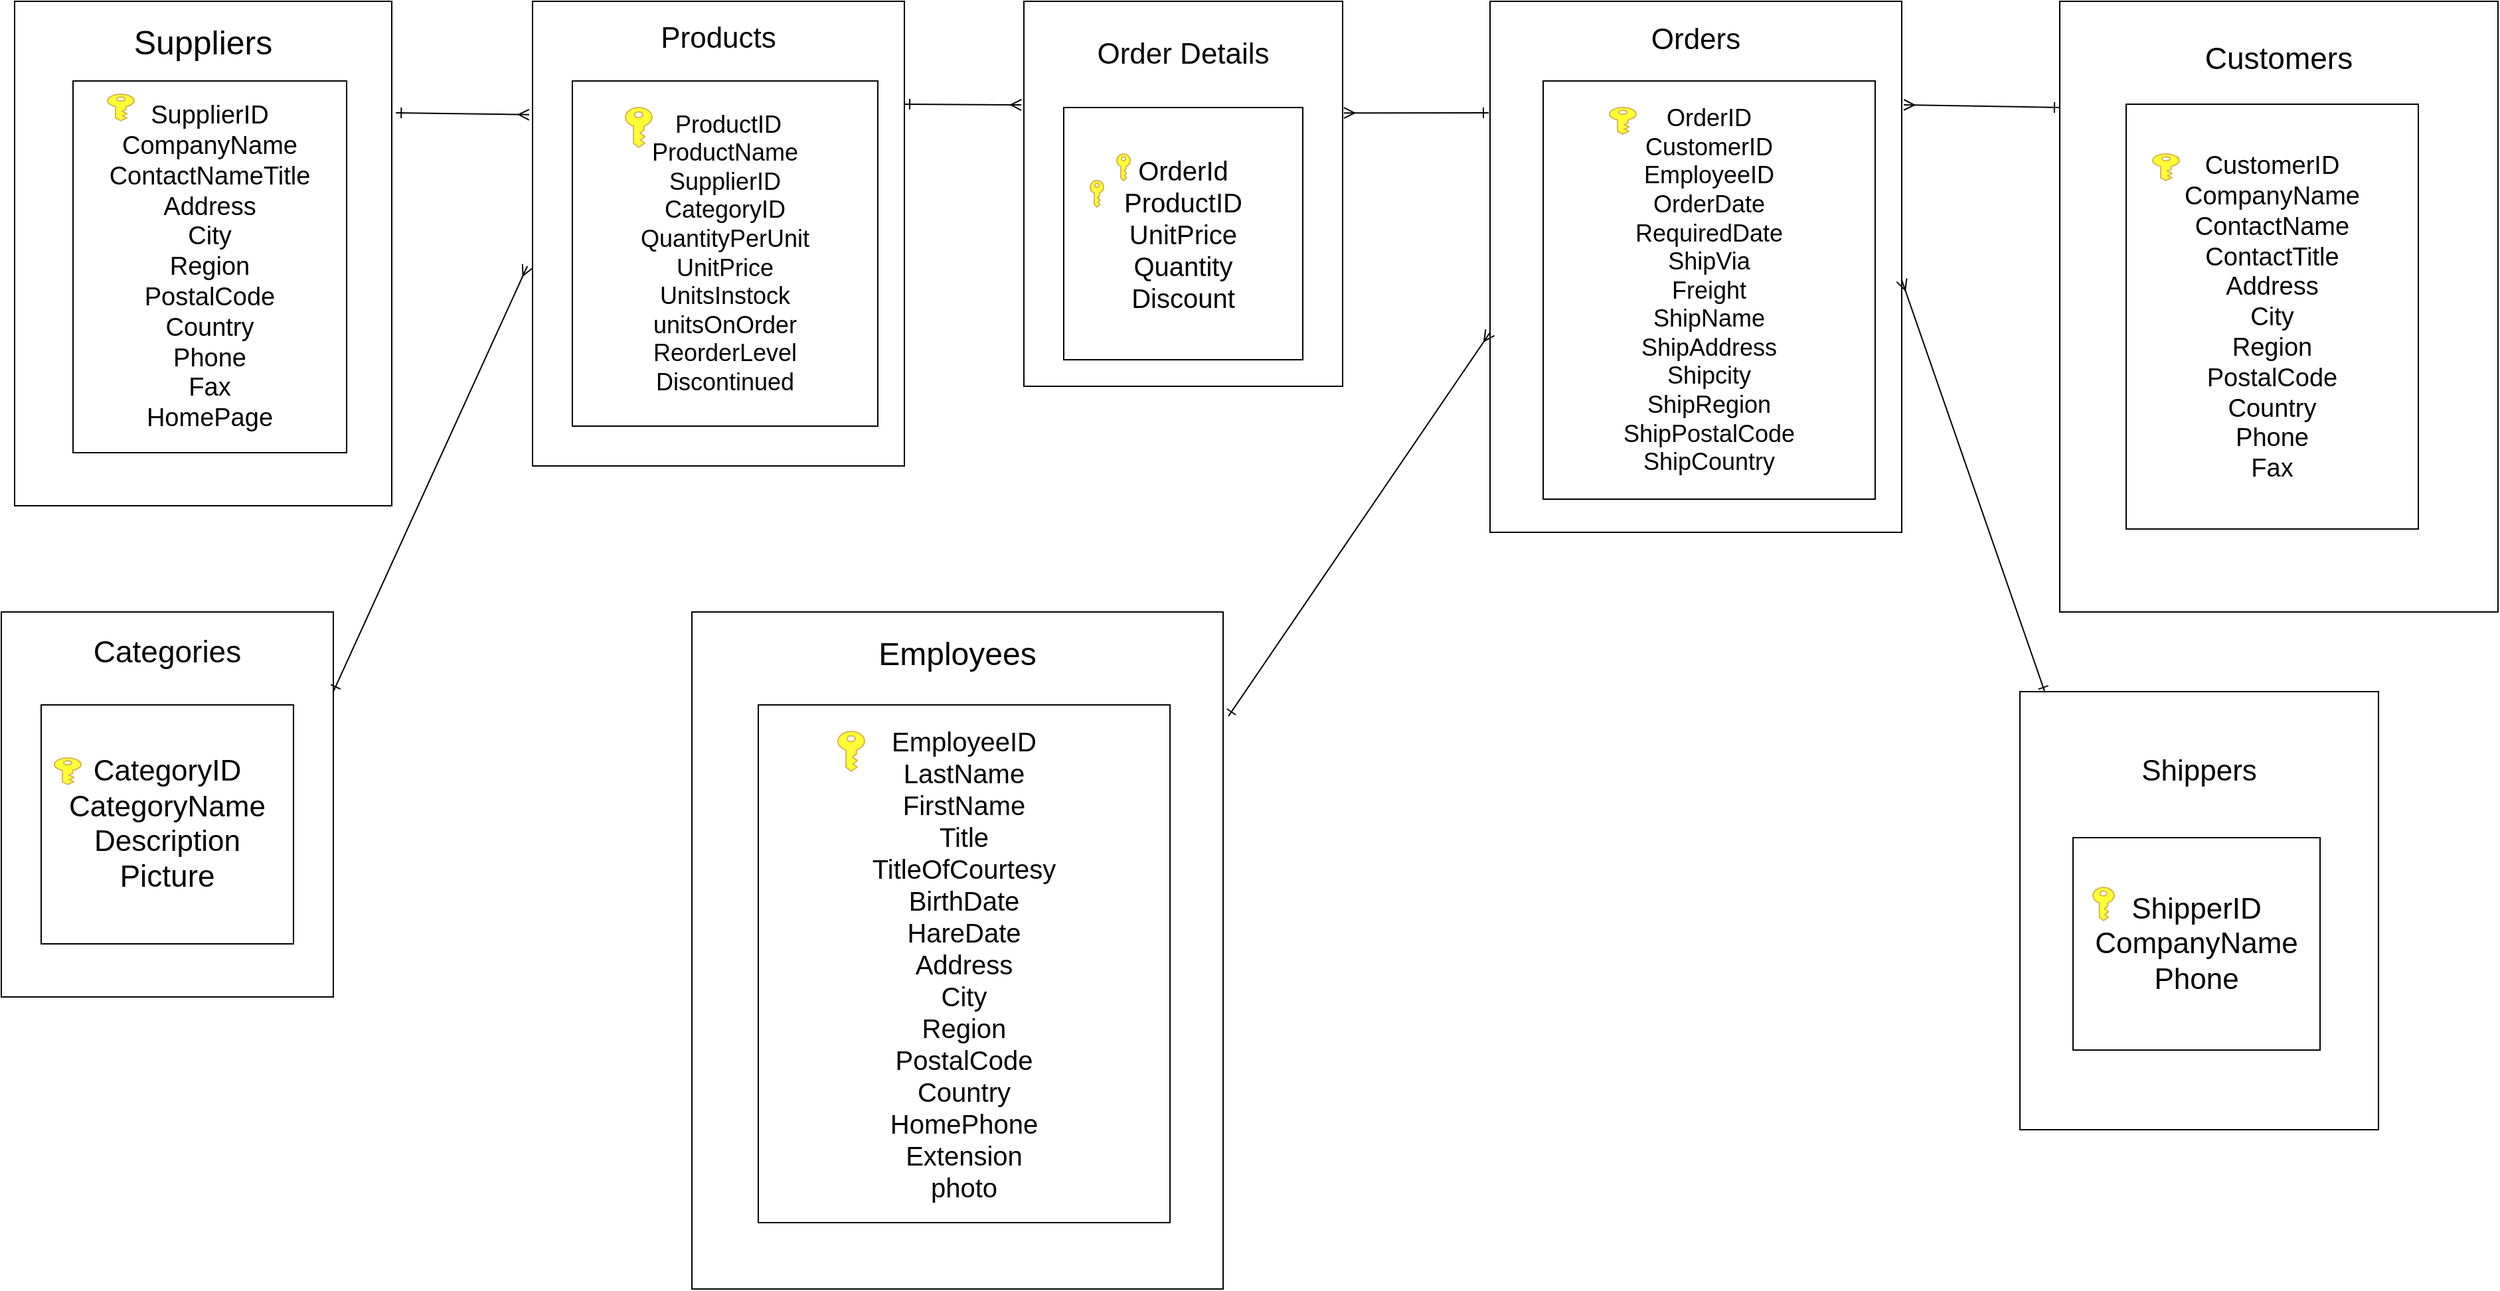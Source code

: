 <mxfile version="14.4.3" type="github">
  <diagram id="C5RBs43oDa-KdzZeNtuy" name="Page-1">
    <mxGraphModel dx="1552" dy="1932" grid="1" gridSize="10" guides="1" tooltips="1" connect="1" arrows="1" fold="1" page="1" pageScale="1" pageWidth="827" pageHeight="1169" math="0" shadow="0">
      <root>
        <mxCell id="WIyWlLk6GJQsqaUBKTNV-0" />
        <mxCell id="WIyWlLk6GJQsqaUBKTNV-1" parent="WIyWlLk6GJQsqaUBKTNV-0" />
        <mxCell id="t3ygeQTU_5rc4qZ34IZP-57" value="" style="shape=table;html=1;whiteSpace=wrap;startSize=0;container=1;collapsible=0;childLayout=tableLayout;" parent="WIyWlLk6GJQsqaUBKTNV-1" vertex="1">
          <mxGeometry x="1670" y="-910" width="330" height="460" as="geometry" />
        </mxCell>
        <mxCell id="t3ygeQTU_5rc4qZ34IZP-58" value="" style="shape=partialRectangle;html=1;whiteSpace=wrap;collapsible=0;dropTarget=0;pointerEvents=0;fillColor=none;top=0;left=0;bottom=0;right=0;points=[[0,0.5],[1,0.5]];portConstraint=eastwest;" parent="t3ygeQTU_5rc4qZ34IZP-57" vertex="1">
          <mxGeometry width="330" height="460" as="geometry" />
        </mxCell>
        <mxCell id="t3ygeQTU_5rc4qZ34IZP-59" value="&lt;font&gt;&lt;font&gt;&lt;font style=&quot;font-size: 23px&quot;&gt;Customers&lt;br&gt;&lt;/font&gt;&lt;br&gt;&lt;br&gt;&lt;br&gt;&lt;br&gt;&lt;br&gt;&lt;br&gt;&lt;br&gt;&lt;br&gt;&lt;br&gt;&lt;br&gt;&lt;/font&gt;&lt;br&gt;&lt;br&gt;&lt;br&gt;&lt;br&gt;&lt;br&gt;&lt;br&gt;&lt;br&gt;&lt;br&gt;&lt;br&gt;&lt;br&gt;&lt;br&gt;&lt;br&gt;&lt;br&gt;&lt;br&gt;&lt;br&gt;&lt;br&gt;&lt;/font&gt;" style="shape=partialRectangle;html=1;whiteSpace=wrap;connectable=0;overflow=hidden;fillColor=none;top=0;left=0;bottom=0;right=0;" parent="t3ygeQTU_5rc4qZ34IZP-58" vertex="1">
          <mxGeometry width="330" height="460" as="geometry" />
        </mxCell>
        <mxCell id="t3ygeQTU_5rc4qZ34IZP-51" value="" style="shape=table;html=1;whiteSpace=wrap;startSize=0;container=1;collapsible=0;childLayout=tableLayout;" parent="WIyWlLk6GJQsqaUBKTNV-1" vertex="1">
          <mxGeometry x="890" y="-910" width="240" height="290" as="geometry" />
        </mxCell>
        <mxCell id="t3ygeQTU_5rc4qZ34IZP-52" value="" style="shape=partialRectangle;html=1;whiteSpace=wrap;collapsible=0;dropTarget=0;pointerEvents=0;fillColor=none;top=0;left=0;bottom=0;right=0;points=[[0,0.5],[1,0.5]];portConstraint=eastwest;" parent="t3ygeQTU_5rc4qZ34IZP-51" vertex="1">
          <mxGeometry width="240" height="290" as="geometry" />
        </mxCell>
        <mxCell id="t3ygeQTU_5rc4qZ34IZP-53" value="&lt;font style=&quot;font-size: 22px&quot;&gt;Order Details&lt;br&gt;&lt;br&gt;&lt;br&gt;&lt;br&gt;&lt;br&gt;&lt;br&gt;&lt;br&gt;&lt;br&gt;&lt;br&gt;&lt;/font&gt;" style="shape=partialRectangle;html=1;whiteSpace=wrap;connectable=0;overflow=hidden;fillColor=none;top=0;left=0;bottom=0;right=0;" parent="t3ygeQTU_5rc4qZ34IZP-52" vertex="1">
          <mxGeometry width="240" height="290" as="geometry" />
        </mxCell>
        <mxCell id="t3ygeQTU_5rc4qZ34IZP-42" value="" style="shape=table;html=1;whiteSpace=wrap;startSize=0;container=1;collapsible=0;childLayout=tableLayout;" parent="WIyWlLk6GJQsqaUBKTNV-1" vertex="1">
          <mxGeometry x="130" y="-910" width="284" height="380" as="geometry" />
        </mxCell>
        <mxCell id="t3ygeQTU_5rc4qZ34IZP-43" value="" style="shape=partialRectangle;html=1;whiteSpace=wrap;collapsible=0;dropTarget=0;pointerEvents=0;fillColor=none;top=0;left=0;bottom=0;right=0;points=[[0,0.5],[1,0.5]];portConstraint=eastwest;" parent="t3ygeQTU_5rc4qZ34IZP-42" vertex="1">
          <mxGeometry width="284" height="380" as="geometry" />
        </mxCell>
        <mxCell id="t3ygeQTU_5rc4qZ34IZP-44" value="&lt;font style=&quot;font-size: 25px&quot;&gt;Suppliers&lt;br&gt;&lt;br&gt;&lt;br&gt;&lt;/font&gt;&lt;br&gt;&lt;br&gt;&lt;br&gt;&lt;br&gt;&lt;br&gt;&lt;br&gt;&lt;br&gt;&lt;br&gt;&lt;br&gt;&lt;br&gt;&lt;br&gt;&lt;br&gt;&lt;br&gt;&lt;br&gt;&lt;br&gt;&lt;br&gt;&lt;br&gt;&lt;br&gt;" style="shape=partialRectangle;html=1;whiteSpace=wrap;connectable=0;overflow=hidden;fillColor=none;top=0;left=0;bottom=0;right=0;" parent="t3ygeQTU_5rc4qZ34IZP-43" vertex="1">
          <mxGeometry width="284" height="380" as="geometry" />
        </mxCell>
        <mxCell id="t3ygeQTU_5rc4qZ34IZP-39" value="" style="shape=table;html=1;whiteSpace=wrap;startSize=0;container=1;collapsible=0;childLayout=tableLayout;" parent="WIyWlLk6GJQsqaUBKTNV-1" vertex="1">
          <mxGeometry x="1241" y="-910" width="310" height="400" as="geometry" />
        </mxCell>
        <mxCell id="t3ygeQTU_5rc4qZ34IZP-40" value="" style="shape=partialRectangle;html=1;whiteSpace=wrap;collapsible=0;dropTarget=0;pointerEvents=0;fillColor=none;top=0;left=0;bottom=0;right=0;points=[[0,0.5],[1,0.5]];portConstraint=eastwest;" parent="t3ygeQTU_5rc4qZ34IZP-39" vertex="1">
          <mxGeometry width="310" height="400" as="geometry" />
        </mxCell>
        <mxCell id="t3ygeQTU_5rc4qZ34IZP-41" value="&lt;font style=&quot;font-size: 22px&quot;&gt;Orders&lt;br&gt;&lt;br&gt;&lt;br&gt;&lt;br&gt;&lt;br&gt;&lt;br&gt;&lt;br&gt;&lt;br&gt;&lt;br&gt;&lt;br&gt;&lt;br&gt;&lt;br&gt;&lt;br&gt;&lt;br&gt;&lt;/font&gt;" style="shape=partialRectangle;html=1;whiteSpace=wrap;connectable=0;overflow=hidden;fillColor=none;top=0;left=0;bottom=0;right=0;" parent="t3ygeQTU_5rc4qZ34IZP-40" vertex="1">
          <mxGeometry width="310" height="400" as="geometry" />
        </mxCell>
        <mxCell id="t3ygeQTU_5rc4qZ34IZP-32" value="" style="shape=table;html=1;whiteSpace=wrap;startSize=0;container=1;collapsible=0;childLayout=tableLayout;" parent="WIyWlLk6GJQsqaUBKTNV-1" vertex="1">
          <mxGeometry x="520" y="-910" width="280" height="350" as="geometry" />
        </mxCell>
        <mxCell id="t3ygeQTU_5rc4qZ34IZP-33" value="" style="shape=partialRectangle;html=1;whiteSpace=wrap;collapsible=0;dropTarget=0;pointerEvents=0;fillColor=none;top=0;left=0;bottom=0;right=0;points=[[0,0.5],[1,0.5]];portConstraint=eastwest;" parent="t3ygeQTU_5rc4qZ34IZP-32" vertex="1">
          <mxGeometry width="280" height="350" as="geometry" />
        </mxCell>
        <mxCell id="t3ygeQTU_5rc4qZ34IZP-34" value="&lt;font&gt;&lt;font style=&quot;font-size: 22px&quot;&gt;Products&lt;br&gt;&lt;br&gt;&lt;br&gt;&lt;br&gt;&lt;/font&gt;&lt;br&gt;&lt;br&gt;&lt;br&gt;&lt;br&gt;&lt;br&gt;&lt;br&gt;&lt;br&gt;&lt;br&gt;&lt;br&gt;&lt;br&gt;&lt;br&gt;&lt;br&gt;&lt;br&gt;&lt;br&gt;&lt;br&gt;&lt;/font&gt;" style="shape=partialRectangle;html=1;whiteSpace=wrap;connectable=0;overflow=hidden;fillColor=none;top=0;left=0;bottom=0;right=0;" parent="t3ygeQTU_5rc4qZ34IZP-33" vertex="1">
          <mxGeometry width="280" height="350" as="geometry" />
        </mxCell>
        <mxCell id="t3ygeQTU_5rc4qZ34IZP-22" value="" style="shape=table;html=1;whiteSpace=wrap;startSize=0;container=1;collapsible=0;childLayout=tableLayout;" parent="WIyWlLk6GJQsqaUBKTNV-1" vertex="1">
          <mxGeometry x="174" y="-850" width="206" height="280" as="geometry" />
        </mxCell>
        <mxCell id="t3ygeQTU_5rc4qZ34IZP-25" value="" style="shape=partialRectangle;html=1;whiteSpace=wrap;collapsible=0;dropTarget=0;pointerEvents=0;fillColor=none;top=0;left=0;bottom=0;right=0;points=[[0,0.5],[1,0.5]];portConstraint=eastwest;" parent="t3ygeQTU_5rc4qZ34IZP-22" vertex="1">
          <mxGeometry width="206" height="280" as="geometry" />
        </mxCell>
        <mxCell id="t3ygeQTU_5rc4qZ34IZP-26" value="&lt;font style=&quot;font-size: 19px&quot;&gt;SupplierID&lt;br&gt;CompanyName&lt;br&gt;ContactNameTitle&lt;br&gt;Address&lt;br&gt;City&lt;br&gt;Region&lt;br&gt;PostalCode&lt;br&gt;Country&lt;br&gt;Phone&lt;br&gt;Fax&lt;br&gt;HomePage&lt;/font&gt;" style="shape=partialRectangle;html=1;whiteSpace=wrap;connectable=0;overflow=hidden;fillColor=none;top=0;left=0;bottom=0;right=0;" parent="t3ygeQTU_5rc4qZ34IZP-25" vertex="1">
          <mxGeometry width="206" height="280" as="geometry" />
        </mxCell>
        <mxCell id="t3ygeQTU_5rc4qZ34IZP-1" value="" style="pointerEvents=1;shadow=0;dashed=0;html=1;strokeColor=#d6b656;labelPosition=center;verticalLabelPosition=bottom;verticalAlign=top;outlineConnect=0;align=center;shape=mxgraph.office.security.key_permissions;fillColor=#FFFF33;rotation=0;" parent="WIyWlLk6GJQsqaUBKTNV-1" vertex="1">
          <mxGeometry x="200" y="-840" width="20" height="20" as="geometry" />
        </mxCell>
        <mxCell id="t3ygeQTU_5rc4qZ34IZP-27" value="" style="shape=table;html=1;whiteSpace=wrap;startSize=0;container=1;collapsible=0;childLayout=tableLayout;" parent="WIyWlLk6GJQsqaUBKTNV-1" vertex="1">
          <mxGeometry x="550" y="-850" width="230" height="260" as="geometry" />
        </mxCell>
        <mxCell id="t3ygeQTU_5rc4qZ34IZP-28" value="" style="shape=partialRectangle;html=1;whiteSpace=wrap;collapsible=0;dropTarget=0;pointerEvents=0;fillColor=none;top=0;left=0;bottom=0;right=0;points=[[0,0.5],[1,0.5]];portConstraint=eastwest;" parent="t3ygeQTU_5rc4qZ34IZP-27" vertex="1">
          <mxGeometry width="230" height="260" as="geometry" />
        </mxCell>
        <mxCell id="t3ygeQTU_5rc4qZ34IZP-29" value="&lt;font style=&quot;font-size: 18px&quot;&gt;&amp;nbsp;&lt;font style=&quot;font-size: 18px&quot;&gt;ProductID&lt;br&gt;ProductName&lt;br&gt;SupplierID&lt;br&gt;CategoryID&lt;br&gt;QuantityPerUnit&lt;br&gt;UnitPrice&lt;br&gt;UnitsInstock&lt;br&gt;unitsOnOrder&lt;br&gt;ReorderLevel&lt;br&gt;Discontinued&lt;/font&gt;&lt;/font&gt;" style="shape=partialRectangle;html=1;whiteSpace=wrap;connectable=0;overflow=hidden;fillColor=none;top=0;left=0;bottom=0;right=0;" parent="t3ygeQTU_5rc4qZ34IZP-28" vertex="1">
          <mxGeometry width="230" height="260" as="geometry" />
        </mxCell>
        <mxCell id="t3ygeQTU_5rc4qZ34IZP-30" value="" style="pointerEvents=1;shadow=0;dashed=0;html=1;strokeColor=#d6b656;labelPosition=center;verticalLabelPosition=bottom;verticalAlign=top;outlineConnect=0;align=center;shape=mxgraph.office.security.key_permissions;fillColor=#FFFF33;rotation=0;" parent="WIyWlLk6GJQsqaUBKTNV-1" vertex="1">
          <mxGeometry x="590" y="-830" width="20" height="30" as="geometry" />
        </mxCell>
        <mxCell id="t3ygeQTU_5rc4qZ34IZP-35" value="" style="shape=table;html=1;whiteSpace=wrap;startSize=0;container=1;collapsible=0;childLayout=tableLayout;" parent="WIyWlLk6GJQsqaUBKTNV-1" vertex="1">
          <mxGeometry x="1281" y="-850" width="250" height="315" as="geometry" />
        </mxCell>
        <mxCell id="t3ygeQTU_5rc4qZ34IZP-36" value="" style="shape=partialRectangle;html=1;whiteSpace=wrap;collapsible=0;dropTarget=0;pointerEvents=0;fillColor=none;top=0;left=0;bottom=0;right=0;points=[[0,0.5],[1,0.5]];portConstraint=eastwest;" parent="t3ygeQTU_5rc4qZ34IZP-35" vertex="1">
          <mxGeometry width="250" height="315" as="geometry" />
        </mxCell>
        <mxCell id="t3ygeQTU_5rc4qZ34IZP-37" value="&lt;font style=&quot;font-size: 18px&quot;&gt;OrderID&lt;br&gt;CustomerID&lt;br&gt;EmployeeID&lt;br&gt;OrderDate&lt;br&gt;RequiredDate&lt;br&gt;ShipVia&lt;br&gt;Freight&lt;br&gt;ShipName&lt;br&gt;ShipAddress&lt;br&gt;Shipcity&lt;br&gt;ShipRegion&lt;br&gt;ShipPostalCode&lt;br&gt;ShipCountry&lt;/font&gt;" style="shape=partialRectangle;html=1;whiteSpace=wrap;connectable=0;overflow=hidden;fillColor=none;top=0;left=0;bottom=0;right=0;" parent="t3ygeQTU_5rc4qZ34IZP-36" vertex="1">
          <mxGeometry width="250" height="315" as="geometry" />
        </mxCell>
        <mxCell id="t3ygeQTU_5rc4qZ34IZP-38" value="" style="pointerEvents=1;shadow=0;dashed=0;html=1;strokeColor=#d6b656;labelPosition=center;verticalLabelPosition=bottom;verticalAlign=top;outlineConnect=0;align=center;shape=mxgraph.office.security.key_permissions;fillColor=#FFFF33;rotation=0;" parent="WIyWlLk6GJQsqaUBKTNV-1" vertex="1">
          <mxGeometry x="1331" y="-830" width="20" height="20" as="geometry" />
        </mxCell>
        <mxCell id="t3ygeQTU_5rc4qZ34IZP-46" value="" style="shape=table;html=1;whiteSpace=wrap;startSize=0;container=1;collapsible=0;childLayout=tableLayout;" parent="WIyWlLk6GJQsqaUBKTNV-1" vertex="1">
          <mxGeometry x="920" y="-830" width="180" height="190" as="geometry" />
        </mxCell>
        <mxCell id="t3ygeQTU_5rc4qZ34IZP-47" value="" style="shape=partialRectangle;html=1;whiteSpace=wrap;collapsible=0;dropTarget=0;pointerEvents=0;fillColor=none;top=0;left=0;bottom=0;right=0;points=[[0,0.5],[1,0.5]];portConstraint=eastwest;" parent="t3ygeQTU_5rc4qZ34IZP-46" vertex="1">
          <mxGeometry width="180" height="190" as="geometry" />
        </mxCell>
        <mxCell id="t3ygeQTU_5rc4qZ34IZP-48" value="&lt;font style=&quot;font-size: 20px&quot;&gt;OrderId&lt;br&gt;ProductID&lt;br&gt;UnitPrice&lt;br&gt;Quantity&lt;br&gt;Discount&lt;/font&gt;" style="shape=partialRectangle;html=1;whiteSpace=wrap;connectable=0;overflow=hidden;fillColor=none;top=0;left=0;bottom=0;right=0;" parent="t3ygeQTU_5rc4qZ34IZP-47" vertex="1">
          <mxGeometry width="180" height="190" as="geometry" />
        </mxCell>
        <mxCell id="t3ygeQTU_5rc4qZ34IZP-49" value="" style="pointerEvents=1;shadow=0;dashed=0;html=1;strokeColor=#d6b656;labelPosition=center;verticalLabelPosition=bottom;verticalAlign=top;outlineConnect=0;align=center;shape=mxgraph.office.security.key_permissions;fillColor=#FFFF33;rotation=0;" parent="WIyWlLk6GJQsqaUBKTNV-1" vertex="1">
          <mxGeometry x="960" y="-795" width="10" height="20" as="geometry" />
        </mxCell>
        <mxCell id="t3ygeQTU_5rc4qZ34IZP-50" value="" style="pointerEvents=1;shadow=0;dashed=0;html=1;strokeColor=#d6b656;labelPosition=center;verticalLabelPosition=bottom;verticalAlign=top;outlineConnect=0;align=center;shape=mxgraph.office.security.key_permissions;fillColor=#FFFF33;rotation=0;" parent="WIyWlLk6GJQsqaUBKTNV-1" vertex="1">
          <mxGeometry x="940" y="-775" width="10" height="20" as="geometry" />
        </mxCell>
        <mxCell id="t3ygeQTU_5rc4qZ34IZP-54" value="" style="shape=table;html=1;whiteSpace=wrap;startSize=0;container=1;collapsible=0;childLayout=tableLayout;" parent="WIyWlLk6GJQsqaUBKTNV-1" vertex="1">
          <mxGeometry x="1720" y="-832.5" width="220" height="320" as="geometry" />
        </mxCell>
        <mxCell id="t3ygeQTU_5rc4qZ34IZP-55" value="" style="shape=partialRectangle;html=1;whiteSpace=wrap;collapsible=0;dropTarget=0;pointerEvents=0;fillColor=none;top=0;left=0;bottom=0;right=0;points=[[0,0.5],[1,0.5]];portConstraint=eastwest;" parent="t3ygeQTU_5rc4qZ34IZP-54" vertex="1">
          <mxGeometry width="220" height="320" as="geometry" />
        </mxCell>
        <mxCell id="t3ygeQTU_5rc4qZ34IZP-56" value="&lt;font style=&quot;font-size: 19px&quot;&gt;CustomerID&lt;br&gt;CompanyName&lt;br&gt;ContactName&lt;br&gt;ContactTitle&lt;br&gt;Address&lt;br&gt;City&lt;br&gt;Region&lt;br&gt;PostalCode&lt;br&gt;Country&lt;br&gt;Phone&lt;br&gt;Fax&lt;/font&gt;" style="shape=partialRectangle;html=1;whiteSpace=wrap;connectable=0;overflow=hidden;fillColor=none;top=0;left=0;bottom=0;right=0;" parent="t3ygeQTU_5rc4qZ34IZP-55" vertex="1">
          <mxGeometry width="220" height="320" as="geometry" />
        </mxCell>
        <mxCell id="t3ygeQTU_5rc4qZ34IZP-60" value="" style="pointerEvents=1;shadow=0;dashed=0;html=1;strokeColor=#d6b656;labelPosition=center;verticalLabelPosition=bottom;verticalAlign=top;outlineConnect=0;align=center;shape=mxgraph.office.security.key_permissions;fillColor=#FFFF33;rotation=0;" parent="WIyWlLk6GJQsqaUBKTNV-1" vertex="1">
          <mxGeometry x="1740" y="-795" width="20" height="20" as="geometry" />
        </mxCell>
        <mxCell id="CzJj4sPSurfQgOKD12u9-1" value="" style="shape=table;html=1;whiteSpace=wrap;startSize=0;container=1;collapsible=0;childLayout=tableLayout;" vertex="1" parent="WIyWlLk6GJQsqaUBKTNV-1">
          <mxGeometry x="120" y="-450" width="250" height="290" as="geometry" />
        </mxCell>
        <mxCell id="CzJj4sPSurfQgOKD12u9-2" value="" style="shape=partialRectangle;html=1;whiteSpace=wrap;collapsible=0;dropTarget=0;pointerEvents=0;fillColor=none;top=0;left=0;bottom=0;right=0;points=[[0,0.5],[1,0.5]];portConstraint=eastwest;" vertex="1" parent="CzJj4sPSurfQgOKD12u9-1">
          <mxGeometry width="250" height="290" as="geometry" />
        </mxCell>
        <mxCell id="CzJj4sPSurfQgOKD12u9-3" value="&lt;font&gt;&lt;font style=&quot;font-size: 23px&quot;&gt;Categories&lt;br&gt;&lt;/font&gt;&lt;br&gt;&lt;br&gt;&lt;br&gt;&lt;br&gt;&lt;br&gt;&lt;br&gt;&lt;br&gt;&lt;br&gt;&lt;br&gt;&lt;br&gt;&lt;br&gt;&lt;br&gt;&lt;br&gt;&lt;br&gt;&lt;br&gt;&lt;br&gt;&lt;/font&gt;" style="shape=partialRectangle;html=1;whiteSpace=wrap;connectable=0;overflow=hidden;fillColor=none;top=0;left=0;bottom=0;right=0;" vertex="1" parent="CzJj4sPSurfQgOKD12u9-2">
          <mxGeometry width="250" height="290" as="geometry" />
        </mxCell>
        <mxCell id="CzJj4sPSurfQgOKD12u9-4" value="" style="shape=table;html=1;whiteSpace=wrap;startSize=0;container=1;collapsible=0;childLayout=tableLayout;" vertex="1" parent="WIyWlLk6GJQsqaUBKTNV-1">
          <mxGeometry x="150" y="-380" width="190" height="180" as="geometry" />
        </mxCell>
        <mxCell id="CzJj4sPSurfQgOKD12u9-5" value="" style="shape=partialRectangle;html=1;whiteSpace=wrap;collapsible=0;dropTarget=0;pointerEvents=0;fillColor=none;top=0;left=0;bottom=0;right=0;points=[[0,0.5],[1,0.5]];portConstraint=eastwest;" vertex="1" parent="CzJj4sPSurfQgOKD12u9-4">
          <mxGeometry width="190" height="180" as="geometry" />
        </mxCell>
        <mxCell id="CzJj4sPSurfQgOKD12u9-6" value="&lt;font&gt;&lt;span style=&quot;text-align: left&quot;&gt;&lt;font style=&quot;font-size: 22px&quot;&gt;CategoryID&lt;/font&gt;&lt;/span&gt;&lt;br&gt;&lt;span style=&quot;text-align: left&quot;&gt;&lt;font style=&quot;font-size: 22px&quot;&gt;CategoryName&lt;/font&gt;&lt;/span&gt;&lt;br&gt;&lt;span style=&quot;text-align: left&quot;&gt;&lt;font style=&quot;font-size: 22px&quot;&gt;Description&lt;/font&gt;&lt;/span&gt;&lt;br&gt;&lt;span style=&quot;text-align: left&quot;&gt;&lt;font style=&quot;font-size: 23px&quot;&gt;Picture&lt;/font&gt;&lt;/span&gt;&lt;br&gt;&lt;/font&gt;" style="shape=partialRectangle;html=1;whiteSpace=wrap;connectable=0;overflow=hidden;fillColor=none;top=0;left=0;bottom=0;right=0;" vertex="1" parent="CzJj4sPSurfQgOKD12u9-5">
          <mxGeometry width="190" height="180" as="geometry" />
        </mxCell>
        <mxCell id="CzJj4sPSurfQgOKD12u9-7" value="" style="pointerEvents=1;shadow=0;dashed=0;html=1;strokeColor=#d6b656;labelPosition=center;verticalLabelPosition=bottom;verticalAlign=top;outlineConnect=0;align=center;shape=mxgraph.office.security.key_permissions;fillColor=#FFFF33;rotation=0;" vertex="1" parent="WIyWlLk6GJQsqaUBKTNV-1">
          <mxGeometry x="160" y="-340" width="20" height="20" as="geometry" />
        </mxCell>
        <mxCell id="CzJj4sPSurfQgOKD12u9-9" value="" style="shape=table;html=1;whiteSpace=wrap;startSize=0;container=1;collapsible=0;childLayout=tableLayout;" vertex="1" parent="WIyWlLk6GJQsqaUBKTNV-1">
          <mxGeometry x="640" y="-450" width="400" height="510" as="geometry" />
        </mxCell>
        <mxCell id="CzJj4sPSurfQgOKD12u9-10" value="" style="shape=partialRectangle;html=1;whiteSpace=wrap;collapsible=0;dropTarget=0;pointerEvents=0;fillColor=none;top=0;left=0;bottom=0;right=0;points=[[0,0.5],[1,0.5]];portConstraint=eastwest;" vertex="1" parent="CzJj4sPSurfQgOKD12u9-9">
          <mxGeometry width="400" height="510" as="geometry" />
        </mxCell>
        <mxCell id="CzJj4sPSurfQgOKD12u9-11" value="&lt;font&gt;&lt;font style=&quot;font-size: 24px&quot;&gt;Employees&lt;br&gt;&lt;br&gt;&lt;br&gt;&lt;br&gt;&lt;/font&gt;&lt;br&gt;&lt;br&gt;&lt;br&gt;&lt;br&gt;&lt;br&gt;&lt;br&gt;&lt;br&gt;&lt;br&gt;&lt;br&gt;&lt;br&gt;&lt;br&gt;&lt;br&gt;&lt;br&gt;&lt;br&gt;&lt;br&gt;&lt;br&gt;&lt;br&gt;&lt;br&gt;&lt;br&gt;&lt;br&gt;&lt;br&gt;&lt;br&gt;&lt;br&gt;&lt;br&gt;&lt;br&gt;&lt;/font&gt;" style="shape=partialRectangle;html=1;whiteSpace=wrap;connectable=0;overflow=hidden;fillColor=none;top=0;left=0;bottom=0;right=0;" vertex="1" parent="CzJj4sPSurfQgOKD12u9-10">
          <mxGeometry width="400" height="510" as="geometry" />
        </mxCell>
        <mxCell id="CzJj4sPSurfQgOKD12u9-12" value="" style="shape=table;html=1;whiteSpace=wrap;startSize=0;container=1;collapsible=0;childLayout=tableLayout;" vertex="1" parent="WIyWlLk6GJQsqaUBKTNV-1">
          <mxGeometry x="690" y="-380" width="310" height="390" as="geometry" />
        </mxCell>
        <mxCell id="CzJj4sPSurfQgOKD12u9-13" value="" style="shape=partialRectangle;html=1;whiteSpace=wrap;collapsible=0;dropTarget=0;pointerEvents=0;fillColor=none;top=0;left=0;bottom=0;right=0;points=[[0,0.5],[1,0.5]];portConstraint=eastwest;" vertex="1" parent="CzJj4sPSurfQgOKD12u9-12">
          <mxGeometry width="310" height="390" as="geometry" />
        </mxCell>
        <mxCell id="CzJj4sPSurfQgOKD12u9-14" value="&lt;font style=&quot;font-size: 20px&quot;&gt;&lt;span style=&quot;text-align: left&quot;&gt;EmployeeID&lt;br&gt;&lt;/span&gt;&lt;span style=&quot;text-align: left&quot;&gt;LastName&lt;br&gt;&lt;/span&gt;&lt;span style=&quot;text-align: left&quot;&gt;FirstName&lt;br&gt;&lt;/span&gt;&lt;span style=&quot;text-align: left&quot;&gt;Title&lt;br&gt;&lt;/span&gt;&lt;span style=&quot;text-align: left&quot;&gt;TitleOfCourtesy&lt;br&gt;&lt;/span&gt;&lt;span style=&quot;text-align: left&quot;&gt;BirthDate&lt;br&gt;&lt;/span&gt;&lt;span style=&quot;text-align: left&quot;&gt;HareDate&lt;br&gt;&lt;/span&gt;&lt;span style=&quot;text-align: left&quot;&gt;Address&lt;br&gt;&lt;/span&gt;&lt;span style=&quot;text-align: left&quot;&gt;City&lt;br&gt;&lt;/span&gt;&lt;span style=&quot;text-align: left&quot;&gt;Region&lt;br&gt;&lt;/span&gt;&lt;span style=&quot;text-align: left&quot;&gt;PostalCode&lt;br&gt;&lt;/span&gt;&lt;span style=&quot;text-align: left&quot;&gt;Country&lt;br&gt;&lt;/span&gt;&lt;span style=&quot;text-align: left&quot;&gt;HomePhone&lt;br&gt;&lt;/span&gt;&lt;span style=&quot;text-align: left&quot;&gt;Extension&lt;br&gt;&lt;/span&gt;&lt;span style=&quot;text-align: left&quot;&gt;photo&lt;/span&gt;&lt;/font&gt;&lt;span style=&quot;font-weight: 700 ; text-align: left&quot;&gt;&lt;br&gt;&lt;/span&gt;" style="shape=partialRectangle;html=1;whiteSpace=wrap;connectable=0;overflow=hidden;fillColor=none;top=0;left=0;bottom=0;right=0;" vertex="1" parent="CzJj4sPSurfQgOKD12u9-13">
          <mxGeometry width="310" height="390" as="geometry" />
        </mxCell>
        <mxCell id="CzJj4sPSurfQgOKD12u9-15" value="" style="pointerEvents=1;shadow=0;dashed=0;html=1;strokeColor=#d6b656;labelPosition=center;verticalLabelPosition=bottom;verticalAlign=top;outlineConnect=0;align=center;shape=mxgraph.office.security.key_permissions;fillColor=#FFFF33;rotation=0;" vertex="1" parent="WIyWlLk6GJQsqaUBKTNV-1">
          <mxGeometry x="750" y="-360" width="20" height="30" as="geometry" />
        </mxCell>
        <mxCell id="CzJj4sPSurfQgOKD12u9-16" value="" style="shape=table;html=1;whiteSpace=wrap;startSize=0;container=1;collapsible=0;childLayout=tableLayout;" vertex="1" parent="WIyWlLk6GJQsqaUBKTNV-1">
          <mxGeometry x="1640" y="-390" width="270" height="330" as="geometry" />
        </mxCell>
        <mxCell id="CzJj4sPSurfQgOKD12u9-17" value="" style="shape=partialRectangle;html=1;whiteSpace=wrap;collapsible=0;dropTarget=0;pointerEvents=0;fillColor=none;top=0;left=0;bottom=0;right=0;points=[[0,0.5],[1,0.5]];portConstraint=eastwest;" vertex="1" parent="CzJj4sPSurfQgOKD12u9-16">
          <mxGeometry width="270" height="330" as="geometry" />
        </mxCell>
        <mxCell id="CzJj4sPSurfQgOKD12u9-18" value="&lt;font style=&quot;font-size: 22px&quot;&gt;Shippers&lt;br&gt;&lt;br&gt;&lt;br&gt;&lt;br&gt;&lt;br&gt;&lt;br&gt;&lt;br&gt;&lt;br&gt;&lt;br&gt;&lt;/font&gt;" style="shape=partialRectangle;html=1;whiteSpace=wrap;connectable=0;overflow=hidden;fillColor=none;top=0;left=0;bottom=0;right=0;" vertex="1" parent="CzJj4sPSurfQgOKD12u9-17">
          <mxGeometry width="270" height="330" as="geometry" />
        </mxCell>
        <mxCell id="CzJj4sPSurfQgOKD12u9-19" value="" style="shape=table;html=1;whiteSpace=wrap;startSize=0;container=1;collapsible=0;childLayout=tableLayout;" vertex="1" parent="WIyWlLk6GJQsqaUBKTNV-1">
          <mxGeometry x="1680" y="-280" width="186" height="160" as="geometry" />
        </mxCell>
        <mxCell id="CzJj4sPSurfQgOKD12u9-20" value="" style="shape=partialRectangle;html=1;whiteSpace=wrap;collapsible=0;dropTarget=0;pointerEvents=0;fillColor=none;top=0;left=0;bottom=0;right=0;points=[[0,0.5],[1,0.5]];portConstraint=eastwest;" vertex="1" parent="CzJj4sPSurfQgOKD12u9-19">
          <mxGeometry width="186" height="160" as="geometry" />
        </mxCell>
        <mxCell id="CzJj4sPSurfQgOKD12u9-21" value="&lt;font style=&quot;font-size: 22px&quot;&gt;ShipperID&lt;br&gt;CompanyName&lt;br&gt;Phone&lt;/font&gt;" style="shape=partialRectangle;html=1;whiteSpace=wrap;connectable=0;overflow=hidden;fillColor=none;top=0;left=0;bottom=0;right=0;align=center;" vertex="1" parent="CzJj4sPSurfQgOKD12u9-20">
          <mxGeometry width="186" height="160" as="geometry" />
        </mxCell>
        <mxCell id="CzJj4sPSurfQgOKD12u9-22" value="" style="pointerEvents=1;shadow=0;dashed=0;html=1;strokeColor=#d6b656;labelPosition=center;verticalLabelPosition=bottom;verticalAlign=top;outlineConnect=0;align=center;shape=mxgraph.office.security.key_permissions;fillColor=#FFFF33;rotation=0;" vertex="1" parent="WIyWlLk6GJQsqaUBKTNV-1">
          <mxGeometry x="1695" y="-242.5" width="16" height="25" as="geometry" />
        </mxCell>
        <mxCell id="CzJj4sPSurfQgOKD12u9-24" value="" style="endArrow=ERmany;html=1;endFill=0;startArrow=ERone;startFill=0;exitX=1.011;exitY=0.221;exitDx=0;exitDy=0;exitPerimeter=0;entryX=-0.009;entryY=0.244;entryDx=0;entryDy=0;entryPerimeter=0;" edge="1" parent="WIyWlLk6GJQsqaUBKTNV-1" source="t3ygeQTU_5rc4qZ34IZP-43" target="t3ygeQTU_5rc4qZ34IZP-33">
          <mxGeometry width="50" height="50" relative="1" as="geometry">
            <mxPoint x="480" y="-450" as="sourcePoint" />
            <mxPoint x="530" y="-825" as="targetPoint" />
          </mxGeometry>
        </mxCell>
        <mxCell id="CzJj4sPSurfQgOKD12u9-25" value="" style="endArrow=ERmany;html=1;endFill=0;startArrow=ERone;startFill=0;exitX=1.011;exitY=0.221;exitDx=0;exitDy=0;exitPerimeter=0;entryX=-0.014;entryY=0.57;entryDx=0;entryDy=0;entryPerimeter=0;rounded=1;" edge="1" parent="WIyWlLk6GJQsqaUBKTNV-1" target="t3ygeQTU_5rc4qZ34IZP-33">
          <mxGeometry width="50" height="50" relative="1" as="geometry">
            <mxPoint x="370.004" y="-390" as="sourcePoint" />
            <mxPoint x="470.36" y="-388.58" as="targetPoint" />
          </mxGeometry>
        </mxCell>
        <mxCell id="CzJj4sPSurfQgOKD12u9-26" value="" style="endArrow=ERmany;html=1;endFill=0;startArrow=ERone;startFill=0;exitX=1.011;exitY=0.221;exitDx=0;exitDy=0;exitPerimeter=0;entryX=-0.008;entryY=0.269;entryDx=0;entryDy=0;entryPerimeter=0;" edge="1" parent="WIyWlLk6GJQsqaUBKTNV-1" target="t3ygeQTU_5rc4qZ34IZP-52">
          <mxGeometry width="50" height="50" relative="1" as="geometry">
            <mxPoint x="800.004" y="-832.5" as="sourcePoint" />
            <mxPoint x="880" y="-831.5" as="targetPoint" />
          </mxGeometry>
        </mxCell>
        <mxCell id="CzJj4sPSurfQgOKD12u9-27" value="" style="endArrow=ERmany;html=1;endFill=0;startArrow=ERone;startFill=0;entryX=1.004;entryY=0.29;entryDx=0;entryDy=0;entryPerimeter=0;" edge="1" parent="WIyWlLk6GJQsqaUBKTNV-1" target="t3ygeQTU_5rc4qZ34IZP-52">
          <mxGeometry width="50" height="50" relative="1" as="geometry">
            <mxPoint x="1240" y="-826" as="sourcePoint" />
            <mxPoint x="1208.08" y="-489.49" as="targetPoint" />
          </mxGeometry>
        </mxCell>
        <mxCell id="CzJj4sPSurfQgOKD12u9-28" value="" style="endArrow=ERmany;html=1;endFill=0;startArrow=ERone;startFill=0;exitX=1.01;exitY=0.154;exitDx=0;exitDy=0;exitPerimeter=0;entryX=-0.014;entryY=0.57;entryDx=0;entryDy=0;entryPerimeter=0;rounded=1;" edge="1" parent="WIyWlLk6GJQsqaUBKTNV-1" source="CzJj4sPSurfQgOKD12u9-10">
          <mxGeometry width="50" height="50" relative="1" as="geometry">
            <mxPoint x="1094.924" y="-340" as="sourcePoint" />
            <mxPoint x="1241" y="-660.5" as="targetPoint" />
          </mxGeometry>
        </mxCell>
        <mxCell id="CzJj4sPSurfQgOKD12u9-29" value="" style="endArrow=ERmany;html=1;endFill=0;startArrow=ERone;startFill=0;entryX=1.005;entryY=0.195;entryDx=0;entryDy=0;entryPerimeter=0;" edge="1" parent="WIyWlLk6GJQsqaUBKTNV-1" target="t3ygeQTU_5rc4qZ34IZP-40">
          <mxGeometry width="50" height="50" relative="1" as="geometry">
            <mxPoint x="1670" y="-830" as="sourcePoint" />
            <mxPoint x="1560.96" y="-829.9" as="targetPoint" />
          </mxGeometry>
        </mxCell>
        <mxCell id="CzJj4sPSurfQgOKD12u9-30" value="" style="endArrow=ERmany;html=1;endFill=0;startArrow=ERone;startFill=0;entryX=1;entryY=0.525;entryDx=0;entryDy=0;entryPerimeter=0;exitX=0.07;exitY=0.002;exitDx=0;exitDy=0;exitPerimeter=0;" edge="1" parent="WIyWlLk6GJQsqaUBKTNV-1" source="CzJj4sPSurfQgOKD12u9-17" target="t3ygeQTU_5rc4qZ34IZP-40">
          <mxGeometry width="50" height="50" relative="1" as="geometry">
            <mxPoint x="1450" y="-350" as="sourcePoint" />
            <mxPoint x="1530.0" y="-332" as="targetPoint" />
          </mxGeometry>
        </mxCell>
      </root>
    </mxGraphModel>
  </diagram>
</mxfile>
